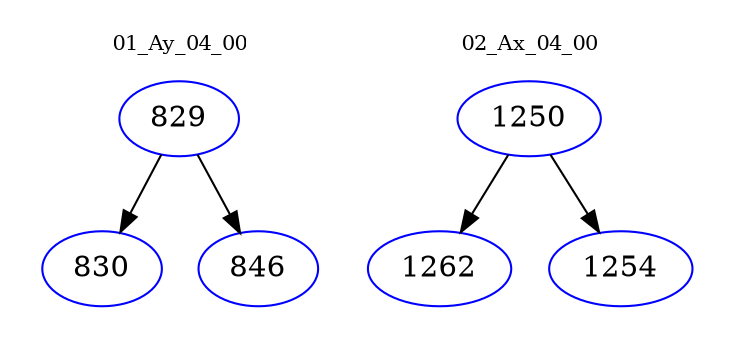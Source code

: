 digraph{
subgraph cluster_0 {
color = white
label = "01_Ay_04_00";
fontsize=10;
T0_829 [label="829", color="blue"]
T0_829 -> T0_830 [color="black"]
T0_830 [label="830", color="blue"]
T0_829 -> T0_846 [color="black"]
T0_846 [label="846", color="blue"]
}
subgraph cluster_1 {
color = white
label = "02_Ax_04_00";
fontsize=10;
T1_1250 [label="1250", color="blue"]
T1_1250 -> T1_1262 [color="black"]
T1_1262 [label="1262", color="blue"]
T1_1250 -> T1_1254 [color="black"]
T1_1254 [label="1254", color="blue"]
}
}
